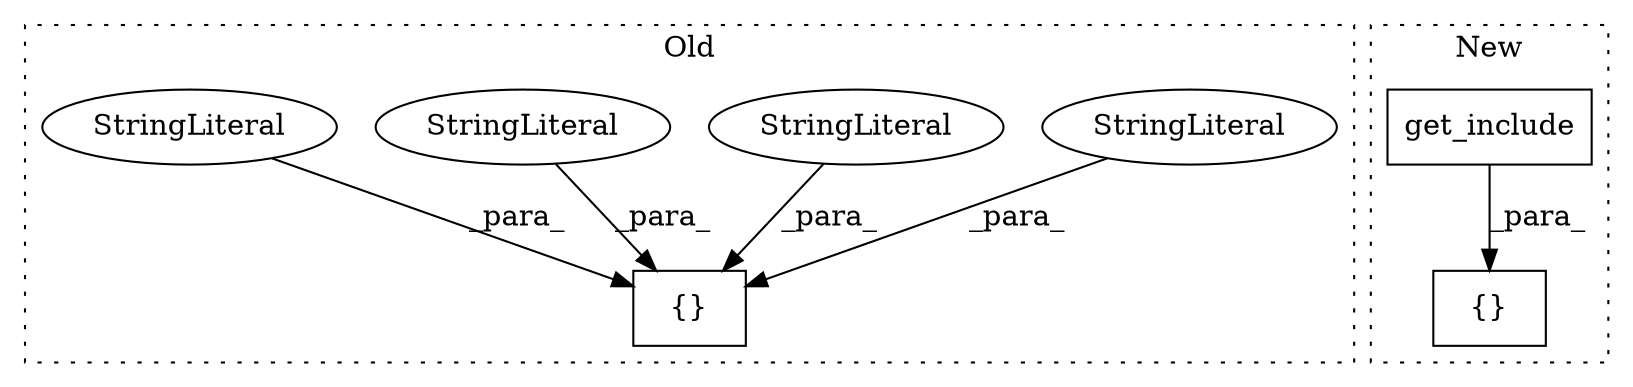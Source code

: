 digraph G {
subgraph cluster0 {
1 [label="{}" a="4" s="979,1448" l="1,1" shape="box"];
4 [label="StringLiteral" a="45" s="1026" l="24" shape="ellipse"];
5 [label="StringLiteral" a="45" s="1209" l="39" shape="ellipse"];
6 [label="StringLiteral" a="45" s="1172" l="36" shape="ellipse"];
7 [label="StringLiteral" a="45" s="1289" l="60" shape="ellipse"];
label = "Old";
style="dotted";
}
subgraph cluster1 {
2 [label="get_include" a="32" s="2096" l="13" shape="box"];
3 [label="{}" a="4" s="1975,2111" l="1,1" shape="box"];
label = "New";
style="dotted";
}
2 -> 3 [label="_para_"];
4 -> 1 [label="_para_"];
5 -> 1 [label="_para_"];
6 -> 1 [label="_para_"];
7 -> 1 [label="_para_"];
}